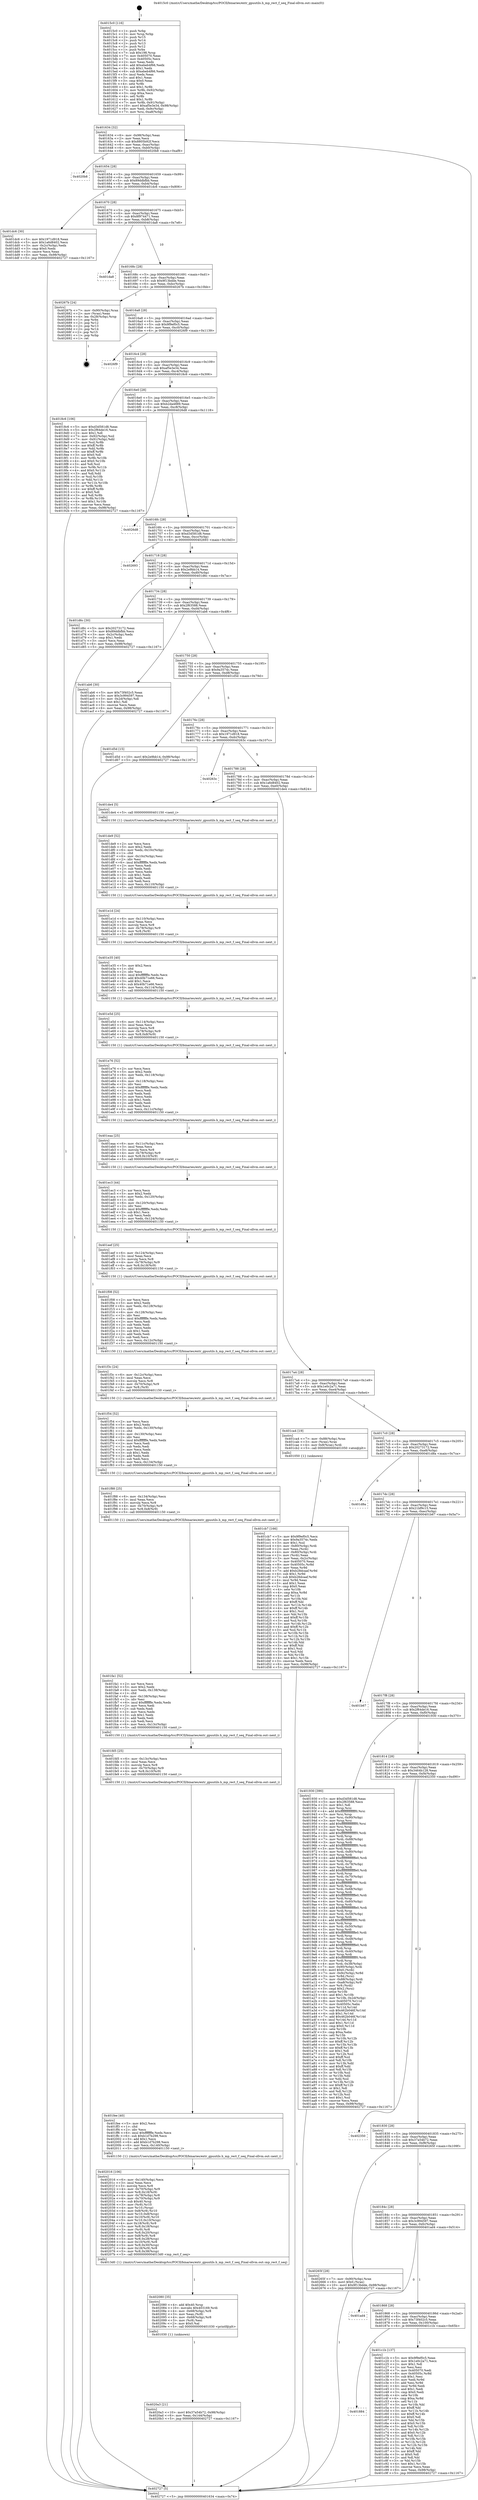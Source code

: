 digraph "0x4015c0" {
  label = "0x4015c0 (/mnt/c/Users/mathe/Desktop/tcc/POCII/binaries/extr_gpuutils.h_mp_rect_f_seq_Final-ollvm.out::main(0))"
  labelloc = "t"
  node[shape=record]

  Entry [label="",width=0.3,height=0.3,shape=circle,fillcolor=black,style=filled]
  "0x401634" [label="{
     0x401634 [32]\l
     | [instrs]\l
     &nbsp;&nbsp;0x401634 \<+6\>: mov -0x98(%rbp),%eax\l
     &nbsp;&nbsp;0x40163a \<+2\>: mov %eax,%ecx\l
     &nbsp;&nbsp;0x40163c \<+6\>: sub $0x8805b92f,%ecx\l
     &nbsp;&nbsp;0x401642 \<+6\>: mov %eax,-0xac(%rbp)\l
     &nbsp;&nbsp;0x401648 \<+6\>: mov %ecx,-0xb0(%rbp)\l
     &nbsp;&nbsp;0x40164e \<+6\>: je 00000000004020b8 \<main+0xaf8\>\l
  }"]
  "0x4020b8" [label="{
     0x4020b8\l
  }", style=dashed]
  "0x401654" [label="{
     0x401654 [28]\l
     | [instrs]\l
     &nbsp;&nbsp;0x401654 \<+5\>: jmp 0000000000401659 \<main+0x99\>\l
     &nbsp;&nbsp;0x401659 \<+6\>: mov -0xac(%rbp),%eax\l
     &nbsp;&nbsp;0x40165f \<+5\>: sub $0x89ddbfbb,%eax\l
     &nbsp;&nbsp;0x401664 \<+6\>: mov %eax,-0xb4(%rbp)\l
     &nbsp;&nbsp;0x40166a \<+6\>: je 0000000000401dc6 \<main+0x806\>\l
  }"]
  Exit [label="",width=0.3,height=0.3,shape=circle,fillcolor=black,style=filled,peripheries=2]
  "0x401dc6" [label="{
     0x401dc6 [30]\l
     | [instrs]\l
     &nbsp;&nbsp;0x401dc6 \<+5\>: mov $0x1971d918,%eax\l
     &nbsp;&nbsp;0x401dcb \<+5\>: mov $0x1a6d8402,%ecx\l
     &nbsp;&nbsp;0x401dd0 \<+3\>: mov -0x2c(%rbp),%edx\l
     &nbsp;&nbsp;0x401dd3 \<+3\>: cmp $0x0,%edx\l
     &nbsp;&nbsp;0x401dd6 \<+3\>: cmove %ecx,%eax\l
     &nbsp;&nbsp;0x401dd9 \<+6\>: mov %eax,-0x98(%rbp)\l
     &nbsp;&nbsp;0x401ddf \<+5\>: jmp 0000000000402727 \<main+0x1167\>\l
  }"]
  "0x401670" [label="{
     0x401670 [28]\l
     | [instrs]\l
     &nbsp;&nbsp;0x401670 \<+5\>: jmp 0000000000401675 \<main+0xb5\>\l
     &nbsp;&nbsp;0x401675 \<+6\>: mov -0xac(%rbp),%eax\l
     &nbsp;&nbsp;0x40167b \<+5\>: sub $0x8f974471,%eax\l
     &nbsp;&nbsp;0x401680 \<+6\>: mov %eax,-0xb8(%rbp)\l
     &nbsp;&nbsp;0x401686 \<+6\>: je 0000000000401da8 \<main+0x7e8\>\l
  }"]
  "0x4020a3" [label="{
     0x4020a3 [21]\l
     | [instrs]\l
     &nbsp;&nbsp;0x4020a3 \<+10\>: movl $0x37a54b72,-0x98(%rbp)\l
     &nbsp;&nbsp;0x4020ad \<+6\>: mov %eax,-0x144(%rbp)\l
     &nbsp;&nbsp;0x4020b3 \<+5\>: jmp 0000000000402727 \<main+0x1167\>\l
  }"]
  "0x401da8" [label="{
     0x401da8\l
  }", style=dashed]
  "0x40168c" [label="{
     0x40168c [28]\l
     | [instrs]\l
     &nbsp;&nbsp;0x40168c \<+5\>: jmp 0000000000401691 \<main+0xd1\>\l
     &nbsp;&nbsp;0x401691 \<+6\>: mov -0xac(%rbp),%eax\l
     &nbsp;&nbsp;0x401697 \<+5\>: sub $0x9f13bdde,%eax\l
     &nbsp;&nbsp;0x40169c \<+6\>: mov %eax,-0xbc(%rbp)\l
     &nbsp;&nbsp;0x4016a2 \<+6\>: je 000000000040267b \<main+0x10bb\>\l
  }"]
  "0x402080" [label="{
     0x402080 [35]\l
     | [instrs]\l
     &nbsp;&nbsp;0x402080 \<+4\>: add $0x40,%rsp\l
     &nbsp;&nbsp;0x402084 \<+10\>: movabs $0x403169,%rdi\l
     &nbsp;&nbsp;0x40208e \<+4\>: mov -0x68(%rbp),%r8\l
     &nbsp;&nbsp;0x402092 \<+3\>: mov %eax,(%r8)\l
     &nbsp;&nbsp;0x402095 \<+4\>: mov -0x68(%rbp),%r8\l
     &nbsp;&nbsp;0x402099 \<+3\>: mov (%r8),%esi\l
     &nbsp;&nbsp;0x40209c \<+2\>: mov $0x0,%al\l
     &nbsp;&nbsp;0x40209e \<+5\>: call 0000000000401030 \<printf@plt\>\l
     | [calls]\l
     &nbsp;&nbsp;0x401030 \{1\} (unknown)\l
  }"]
  "0x40267b" [label="{
     0x40267b [24]\l
     | [instrs]\l
     &nbsp;&nbsp;0x40267b \<+7\>: mov -0x90(%rbp),%rax\l
     &nbsp;&nbsp;0x402682 \<+2\>: mov (%rax),%eax\l
     &nbsp;&nbsp;0x402684 \<+4\>: lea -0x28(%rbp),%rsp\l
     &nbsp;&nbsp;0x402688 \<+1\>: pop %rbx\l
     &nbsp;&nbsp;0x402689 \<+2\>: pop %r12\l
     &nbsp;&nbsp;0x40268b \<+2\>: pop %r13\l
     &nbsp;&nbsp;0x40268d \<+2\>: pop %r14\l
     &nbsp;&nbsp;0x40268f \<+2\>: pop %r15\l
     &nbsp;&nbsp;0x402691 \<+1\>: pop %rbp\l
     &nbsp;&nbsp;0x402692 \<+1\>: ret\l
  }"]
  "0x4016a8" [label="{
     0x4016a8 [28]\l
     | [instrs]\l
     &nbsp;&nbsp;0x4016a8 \<+5\>: jmp 00000000004016ad \<main+0xed\>\l
     &nbsp;&nbsp;0x4016ad \<+6\>: mov -0xac(%rbp),%eax\l
     &nbsp;&nbsp;0x4016b3 \<+5\>: sub $0x9f9ef0c5,%eax\l
     &nbsp;&nbsp;0x4016b8 \<+6\>: mov %eax,-0xc0(%rbp)\l
     &nbsp;&nbsp;0x4016be \<+6\>: je 00000000004026f9 \<main+0x1139\>\l
  }"]
  "0x402016" [label="{
     0x402016 [106]\l
     | [instrs]\l
     &nbsp;&nbsp;0x402016 \<+6\>: mov -0x140(%rbp),%ecx\l
     &nbsp;&nbsp;0x40201c \<+3\>: imul %eax,%ecx\l
     &nbsp;&nbsp;0x40201f \<+3\>: movslq %ecx,%r8\l
     &nbsp;&nbsp;0x402022 \<+4\>: mov -0x70(%rbp),%r9\l
     &nbsp;&nbsp;0x402026 \<+4\>: mov %r8,0x18(%r9)\l
     &nbsp;&nbsp;0x40202a \<+4\>: mov -0x78(%rbp),%r8\l
     &nbsp;&nbsp;0x40202e \<+4\>: mov -0x70(%rbp),%r9\l
     &nbsp;&nbsp;0x402032 \<+4\>: sub $0x40,%rsp\l
     &nbsp;&nbsp;0x402036 \<+3\>: mov (%r8),%r10\l
     &nbsp;&nbsp;0x402039 \<+4\>: mov %r10,(%rsp)\l
     &nbsp;&nbsp;0x40203d \<+4\>: mov 0x8(%r8),%r10\l
     &nbsp;&nbsp;0x402041 \<+5\>: mov %r10,0x8(%rsp)\l
     &nbsp;&nbsp;0x402046 \<+4\>: mov 0x10(%r8),%r10\l
     &nbsp;&nbsp;0x40204a \<+5\>: mov %r10,0x10(%rsp)\l
     &nbsp;&nbsp;0x40204f \<+4\>: mov 0x18(%r8),%r8\l
     &nbsp;&nbsp;0x402053 \<+5\>: mov %r8,0x18(%rsp)\l
     &nbsp;&nbsp;0x402058 \<+3\>: mov (%r9),%r8\l
     &nbsp;&nbsp;0x40205b \<+5\>: mov %r8,0x20(%rsp)\l
     &nbsp;&nbsp;0x402060 \<+4\>: mov 0x8(%r9),%r8\l
     &nbsp;&nbsp;0x402064 \<+5\>: mov %r8,0x28(%rsp)\l
     &nbsp;&nbsp;0x402069 \<+4\>: mov 0x10(%r9),%r8\l
     &nbsp;&nbsp;0x40206d \<+5\>: mov %r8,0x30(%rsp)\l
     &nbsp;&nbsp;0x402072 \<+4\>: mov 0x18(%r9),%r8\l
     &nbsp;&nbsp;0x402076 \<+5\>: mov %r8,0x38(%rsp)\l
     &nbsp;&nbsp;0x40207b \<+5\>: call 00000000004013d0 \<mp_rect_f_seq\>\l
     | [calls]\l
     &nbsp;&nbsp;0x4013d0 \{1\} (/mnt/c/Users/mathe/Desktop/tcc/POCII/binaries/extr_gpuutils.h_mp_rect_f_seq_Final-ollvm.out::mp_rect_f_seq)\l
  }"]
  "0x4026f9" [label="{
     0x4026f9\l
  }", style=dashed]
  "0x4016c4" [label="{
     0x4016c4 [28]\l
     | [instrs]\l
     &nbsp;&nbsp;0x4016c4 \<+5\>: jmp 00000000004016c9 \<main+0x109\>\l
     &nbsp;&nbsp;0x4016c9 \<+6\>: mov -0xac(%rbp),%eax\l
     &nbsp;&nbsp;0x4016cf \<+5\>: sub $0xaf5e3e34,%eax\l
     &nbsp;&nbsp;0x4016d4 \<+6\>: mov %eax,-0xc4(%rbp)\l
     &nbsp;&nbsp;0x4016da \<+6\>: je 00000000004018c6 \<main+0x306\>\l
  }"]
  "0x401fee" [label="{
     0x401fee [40]\l
     | [instrs]\l
     &nbsp;&nbsp;0x401fee \<+5\>: mov $0x2,%ecx\l
     &nbsp;&nbsp;0x401ff3 \<+1\>: cltd\l
     &nbsp;&nbsp;0x401ff4 \<+2\>: idiv %ecx\l
     &nbsp;&nbsp;0x401ff6 \<+6\>: imul $0xfffffffe,%edx,%ecx\l
     &nbsp;&nbsp;0x401ffc \<+6\>: sub $0xb1d7b298,%ecx\l
     &nbsp;&nbsp;0x402002 \<+3\>: add $0x1,%ecx\l
     &nbsp;&nbsp;0x402005 \<+6\>: add $0xb1d7b298,%ecx\l
     &nbsp;&nbsp;0x40200b \<+6\>: mov %ecx,-0x140(%rbp)\l
     &nbsp;&nbsp;0x402011 \<+5\>: call 0000000000401150 \<next_i\>\l
     | [calls]\l
     &nbsp;&nbsp;0x401150 \{1\} (/mnt/c/Users/mathe/Desktop/tcc/POCII/binaries/extr_gpuutils.h_mp_rect_f_seq_Final-ollvm.out::next_i)\l
  }"]
  "0x4018c6" [label="{
     0x4018c6 [106]\l
     | [instrs]\l
     &nbsp;&nbsp;0x4018c6 \<+5\>: mov $0xd3d581d8,%eax\l
     &nbsp;&nbsp;0x4018cb \<+5\>: mov $0x2f64de16,%ecx\l
     &nbsp;&nbsp;0x4018d0 \<+2\>: mov $0x1,%dl\l
     &nbsp;&nbsp;0x4018d2 \<+7\>: mov -0x92(%rbp),%sil\l
     &nbsp;&nbsp;0x4018d9 \<+7\>: mov -0x91(%rbp),%dil\l
     &nbsp;&nbsp;0x4018e0 \<+3\>: mov %sil,%r8b\l
     &nbsp;&nbsp;0x4018e3 \<+4\>: xor $0xff,%r8b\l
     &nbsp;&nbsp;0x4018e7 \<+3\>: mov %dil,%r9b\l
     &nbsp;&nbsp;0x4018ea \<+4\>: xor $0xff,%r9b\l
     &nbsp;&nbsp;0x4018ee \<+3\>: xor $0x0,%dl\l
     &nbsp;&nbsp;0x4018f1 \<+3\>: mov %r8b,%r10b\l
     &nbsp;&nbsp;0x4018f4 \<+4\>: and $0x0,%r10b\l
     &nbsp;&nbsp;0x4018f8 \<+3\>: and %dl,%sil\l
     &nbsp;&nbsp;0x4018fb \<+3\>: mov %r9b,%r11b\l
     &nbsp;&nbsp;0x4018fe \<+4\>: and $0x0,%r11b\l
     &nbsp;&nbsp;0x401902 \<+3\>: and %dl,%dil\l
     &nbsp;&nbsp;0x401905 \<+3\>: or %sil,%r10b\l
     &nbsp;&nbsp;0x401908 \<+3\>: or %dil,%r11b\l
     &nbsp;&nbsp;0x40190b \<+3\>: xor %r11b,%r10b\l
     &nbsp;&nbsp;0x40190e \<+3\>: or %r9b,%r8b\l
     &nbsp;&nbsp;0x401911 \<+4\>: xor $0xff,%r8b\l
     &nbsp;&nbsp;0x401915 \<+3\>: or $0x0,%dl\l
     &nbsp;&nbsp;0x401918 \<+3\>: and %dl,%r8b\l
     &nbsp;&nbsp;0x40191b \<+3\>: or %r8b,%r10b\l
     &nbsp;&nbsp;0x40191e \<+4\>: test $0x1,%r10b\l
     &nbsp;&nbsp;0x401922 \<+3\>: cmovne %ecx,%eax\l
     &nbsp;&nbsp;0x401925 \<+6\>: mov %eax,-0x98(%rbp)\l
     &nbsp;&nbsp;0x40192b \<+5\>: jmp 0000000000402727 \<main+0x1167\>\l
  }"]
  "0x4016e0" [label="{
     0x4016e0 [28]\l
     | [instrs]\l
     &nbsp;&nbsp;0x4016e0 \<+5\>: jmp 00000000004016e5 \<main+0x125\>\l
     &nbsp;&nbsp;0x4016e5 \<+6\>: mov -0xac(%rbp),%eax\l
     &nbsp;&nbsp;0x4016eb \<+5\>: sub $0xb2da4889,%eax\l
     &nbsp;&nbsp;0x4016f0 \<+6\>: mov %eax,-0xc8(%rbp)\l
     &nbsp;&nbsp;0x4016f6 \<+6\>: je 00000000004026d8 \<main+0x1118\>\l
  }"]
  "0x402727" [label="{
     0x402727 [5]\l
     | [instrs]\l
     &nbsp;&nbsp;0x402727 \<+5\>: jmp 0000000000401634 \<main+0x74\>\l
  }"]
  "0x4015c0" [label="{
     0x4015c0 [116]\l
     | [instrs]\l
     &nbsp;&nbsp;0x4015c0 \<+1\>: push %rbp\l
     &nbsp;&nbsp;0x4015c1 \<+3\>: mov %rsp,%rbp\l
     &nbsp;&nbsp;0x4015c4 \<+2\>: push %r15\l
     &nbsp;&nbsp;0x4015c6 \<+2\>: push %r14\l
     &nbsp;&nbsp;0x4015c8 \<+2\>: push %r13\l
     &nbsp;&nbsp;0x4015ca \<+2\>: push %r12\l
     &nbsp;&nbsp;0x4015cc \<+1\>: push %rbx\l
     &nbsp;&nbsp;0x4015cd \<+7\>: sub $0x198,%rsp\l
     &nbsp;&nbsp;0x4015d4 \<+7\>: mov 0x405070,%eax\l
     &nbsp;&nbsp;0x4015db \<+7\>: mov 0x40505c,%ecx\l
     &nbsp;&nbsp;0x4015e2 \<+2\>: mov %eax,%edx\l
     &nbsp;&nbsp;0x4015e4 \<+6\>: add $0xebeb4f66,%edx\l
     &nbsp;&nbsp;0x4015ea \<+3\>: sub $0x1,%edx\l
     &nbsp;&nbsp;0x4015ed \<+6\>: sub $0xebeb4f66,%edx\l
     &nbsp;&nbsp;0x4015f3 \<+3\>: imul %edx,%eax\l
     &nbsp;&nbsp;0x4015f6 \<+3\>: and $0x1,%eax\l
     &nbsp;&nbsp;0x4015f9 \<+3\>: cmp $0x0,%eax\l
     &nbsp;&nbsp;0x4015fc \<+4\>: sete %r8b\l
     &nbsp;&nbsp;0x401600 \<+4\>: and $0x1,%r8b\l
     &nbsp;&nbsp;0x401604 \<+7\>: mov %r8b,-0x92(%rbp)\l
     &nbsp;&nbsp;0x40160b \<+3\>: cmp $0xa,%ecx\l
     &nbsp;&nbsp;0x40160e \<+4\>: setl %r8b\l
     &nbsp;&nbsp;0x401612 \<+4\>: and $0x1,%r8b\l
     &nbsp;&nbsp;0x401616 \<+7\>: mov %r8b,-0x91(%rbp)\l
     &nbsp;&nbsp;0x40161d \<+10\>: movl $0xaf5e3e34,-0x98(%rbp)\l
     &nbsp;&nbsp;0x401627 \<+6\>: mov %edi,-0x9c(%rbp)\l
     &nbsp;&nbsp;0x40162d \<+7\>: mov %rsi,-0xa8(%rbp)\l
  }"]
  "0x401fd5" [label="{
     0x401fd5 [25]\l
     | [instrs]\l
     &nbsp;&nbsp;0x401fd5 \<+6\>: mov -0x13c(%rbp),%ecx\l
     &nbsp;&nbsp;0x401fdb \<+3\>: imul %eax,%ecx\l
     &nbsp;&nbsp;0x401fde \<+3\>: movslq %ecx,%r8\l
     &nbsp;&nbsp;0x401fe1 \<+4\>: mov -0x70(%rbp),%r9\l
     &nbsp;&nbsp;0x401fe5 \<+4\>: mov %r8,0x10(%r9)\l
     &nbsp;&nbsp;0x401fe9 \<+5\>: call 0000000000401150 \<next_i\>\l
     | [calls]\l
     &nbsp;&nbsp;0x401150 \{1\} (/mnt/c/Users/mathe/Desktop/tcc/POCII/binaries/extr_gpuutils.h_mp_rect_f_seq_Final-ollvm.out::next_i)\l
  }"]
  "0x4026d8" [label="{
     0x4026d8\l
  }", style=dashed]
  "0x4016fc" [label="{
     0x4016fc [28]\l
     | [instrs]\l
     &nbsp;&nbsp;0x4016fc \<+5\>: jmp 0000000000401701 \<main+0x141\>\l
     &nbsp;&nbsp;0x401701 \<+6\>: mov -0xac(%rbp),%eax\l
     &nbsp;&nbsp;0x401707 \<+5\>: sub $0xd3d581d8,%eax\l
     &nbsp;&nbsp;0x40170c \<+6\>: mov %eax,-0xcc(%rbp)\l
     &nbsp;&nbsp;0x401712 \<+6\>: je 0000000000402693 \<main+0x10d3\>\l
  }"]
  "0x401fa1" [label="{
     0x401fa1 [52]\l
     | [instrs]\l
     &nbsp;&nbsp;0x401fa1 \<+2\>: xor %ecx,%ecx\l
     &nbsp;&nbsp;0x401fa3 \<+5\>: mov $0x2,%edx\l
     &nbsp;&nbsp;0x401fa8 \<+6\>: mov %edx,-0x138(%rbp)\l
     &nbsp;&nbsp;0x401fae \<+1\>: cltd\l
     &nbsp;&nbsp;0x401faf \<+6\>: mov -0x138(%rbp),%esi\l
     &nbsp;&nbsp;0x401fb5 \<+2\>: idiv %esi\l
     &nbsp;&nbsp;0x401fb7 \<+6\>: imul $0xfffffffe,%edx,%edx\l
     &nbsp;&nbsp;0x401fbd \<+2\>: mov %ecx,%edi\l
     &nbsp;&nbsp;0x401fbf \<+2\>: sub %edx,%edi\l
     &nbsp;&nbsp;0x401fc1 \<+2\>: mov %ecx,%edx\l
     &nbsp;&nbsp;0x401fc3 \<+3\>: sub $0x1,%edx\l
     &nbsp;&nbsp;0x401fc6 \<+2\>: add %edx,%edi\l
     &nbsp;&nbsp;0x401fc8 \<+2\>: sub %edi,%ecx\l
     &nbsp;&nbsp;0x401fca \<+6\>: mov %ecx,-0x13c(%rbp)\l
     &nbsp;&nbsp;0x401fd0 \<+5\>: call 0000000000401150 \<next_i\>\l
     | [calls]\l
     &nbsp;&nbsp;0x401150 \{1\} (/mnt/c/Users/mathe/Desktop/tcc/POCII/binaries/extr_gpuutils.h_mp_rect_f_seq_Final-ollvm.out::next_i)\l
  }"]
  "0x402693" [label="{
     0x402693\l
  }", style=dashed]
  "0x401718" [label="{
     0x401718 [28]\l
     | [instrs]\l
     &nbsp;&nbsp;0x401718 \<+5\>: jmp 000000000040171d \<main+0x15d\>\l
     &nbsp;&nbsp;0x40171d \<+6\>: mov -0xac(%rbp),%eax\l
     &nbsp;&nbsp;0x401723 \<+5\>: sub $0x2e9bb14,%eax\l
     &nbsp;&nbsp;0x401728 \<+6\>: mov %eax,-0xd0(%rbp)\l
     &nbsp;&nbsp;0x40172e \<+6\>: je 0000000000401d6c \<main+0x7ac\>\l
  }"]
  "0x401f88" [label="{
     0x401f88 [25]\l
     | [instrs]\l
     &nbsp;&nbsp;0x401f88 \<+6\>: mov -0x134(%rbp),%ecx\l
     &nbsp;&nbsp;0x401f8e \<+3\>: imul %eax,%ecx\l
     &nbsp;&nbsp;0x401f91 \<+3\>: movslq %ecx,%r8\l
     &nbsp;&nbsp;0x401f94 \<+4\>: mov -0x70(%rbp),%r9\l
     &nbsp;&nbsp;0x401f98 \<+4\>: mov %r8,0x8(%r9)\l
     &nbsp;&nbsp;0x401f9c \<+5\>: call 0000000000401150 \<next_i\>\l
     | [calls]\l
     &nbsp;&nbsp;0x401150 \{1\} (/mnt/c/Users/mathe/Desktop/tcc/POCII/binaries/extr_gpuutils.h_mp_rect_f_seq_Final-ollvm.out::next_i)\l
  }"]
  "0x401d6c" [label="{
     0x401d6c [30]\l
     | [instrs]\l
     &nbsp;&nbsp;0x401d6c \<+5\>: mov $0x20273172,%eax\l
     &nbsp;&nbsp;0x401d71 \<+5\>: mov $0x89ddbfbb,%ecx\l
     &nbsp;&nbsp;0x401d76 \<+3\>: mov -0x2c(%rbp),%edx\l
     &nbsp;&nbsp;0x401d79 \<+3\>: cmp $0x1,%edx\l
     &nbsp;&nbsp;0x401d7c \<+3\>: cmovl %ecx,%eax\l
     &nbsp;&nbsp;0x401d7f \<+6\>: mov %eax,-0x98(%rbp)\l
     &nbsp;&nbsp;0x401d85 \<+5\>: jmp 0000000000402727 \<main+0x1167\>\l
  }"]
  "0x401734" [label="{
     0x401734 [28]\l
     | [instrs]\l
     &nbsp;&nbsp;0x401734 \<+5\>: jmp 0000000000401739 \<main+0x179\>\l
     &nbsp;&nbsp;0x401739 \<+6\>: mov -0xac(%rbp),%eax\l
     &nbsp;&nbsp;0x40173f \<+5\>: sub $0x2f63588,%eax\l
     &nbsp;&nbsp;0x401744 \<+6\>: mov %eax,-0xd4(%rbp)\l
     &nbsp;&nbsp;0x40174a \<+6\>: je 0000000000401ab6 \<main+0x4f6\>\l
  }"]
  "0x401f54" [label="{
     0x401f54 [52]\l
     | [instrs]\l
     &nbsp;&nbsp;0x401f54 \<+2\>: xor %ecx,%ecx\l
     &nbsp;&nbsp;0x401f56 \<+5\>: mov $0x2,%edx\l
     &nbsp;&nbsp;0x401f5b \<+6\>: mov %edx,-0x130(%rbp)\l
     &nbsp;&nbsp;0x401f61 \<+1\>: cltd\l
     &nbsp;&nbsp;0x401f62 \<+6\>: mov -0x130(%rbp),%esi\l
     &nbsp;&nbsp;0x401f68 \<+2\>: idiv %esi\l
     &nbsp;&nbsp;0x401f6a \<+6\>: imul $0xfffffffe,%edx,%edx\l
     &nbsp;&nbsp;0x401f70 \<+2\>: mov %ecx,%edi\l
     &nbsp;&nbsp;0x401f72 \<+2\>: sub %edx,%edi\l
     &nbsp;&nbsp;0x401f74 \<+2\>: mov %ecx,%edx\l
     &nbsp;&nbsp;0x401f76 \<+3\>: sub $0x1,%edx\l
     &nbsp;&nbsp;0x401f79 \<+2\>: add %edx,%edi\l
     &nbsp;&nbsp;0x401f7b \<+2\>: sub %edi,%ecx\l
     &nbsp;&nbsp;0x401f7d \<+6\>: mov %ecx,-0x134(%rbp)\l
     &nbsp;&nbsp;0x401f83 \<+5\>: call 0000000000401150 \<next_i\>\l
     | [calls]\l
     &nbsp;&nbsp;0x401150 \{1\} (/mnt/c/Users/mathe/Desktop/tcc/POCII/binaries/extr_gpuutils.h_mp_rect_f_seq_Final-ollvm.out::next_i)\l
  }"]
  "0x401ab6" [label="{
     0x401ab6 [30]\l
     | [instrs]\l
     &nbsp;&nbsp;0x401ab6 \<+5\>: mov $0x73f402c5,%eax\l
     &nbsp;&nbsp;0x401abb \<+5\>: mov $0x3c994597,%ecx\l
     &nbsp;&nbsp;0x401ac0 \<+3\>: mov -0x2d(%rbp),%dl\l
     &nbsp;&nbsp;0x401ac3 \<+3\>: test $0x1,%dl\l
     &nbsp;&nbsp;0x401ac6 \<+3\>: cmovne %ecx,%eax\l
     &nbsp;&nbsp;0x401ac9 \<+6\>: mov %eax,-0x98(%rbp)\l
     &nbsp;&nbsp;0x401acf \<+5\>: jmp 0000000000402727 \<main+0x1167\>\l
  }"]
  "0x401750" [label="{
     0x401750 [28]\l
     | [instrs]\l
     &nbsp;&nbsp;0x401750 \<+5\>: jmp 0000000000401755 \<main+0x195\>\l
     &nbsp;&nbsp;0x401755 \<+6\>: mov -0xac(%rbp),%eax\l
     &nbsp;&nbsp;0x40175b \<+5\>: sub $0x9a3574c,%eax\l
     &nbsp;&nbsp;0x401760 \<+6\>: mov %eax,-0xd8(%rbp)\l
     &nbsp;&nbsp;0x401766 \<+6\>: je 0000000000401d5d \<main+0x79d\>\l
  }"]
  "0x401f3c" [label="{
     0x401f3c [24]\l
     | [instrs]\l
     &nbsp;&nbsp;0x401f3c \<+6\>: mov -0x12c(%rbp),%ecx\l
     &nbsp;&nbsp;0x401f42 \<+3\>: imul %eax,%ecx\l
     &nbsp;&nbsp;0x401f45 \<+3\>: movslq %ecx,%r8\l
     &nbsp;&nbsp;0x401f48 \<+4\>: mov -0x70(%rbp),%r9\l
     &nbsp;&nbsp;0x401f4c \<+3\>: mov %r8,(%r9)\l
     &nbsp;&nbsp;0x401f4f \<+5\>: call 0000000000401150 \<next_i\>\l
     | [calls]\l
     &nbsp;&nbsp;0x401150 \{1\} (/mnt/c/Users/mathe/Desktop/tcc/POCII/binaries/extr_gpuutils.h_mp_rect_f_seq_Final-ollvm.out::next_i)\l
  }"]
  "0x401d5d" [label="{
     0x401d5d [15]\l
     | [instrs]\l
     &nbsp;&nbsp;0x401d5d \<+10\>: movl $0x2e9bb14,-0x98(%rbp)\l
     &nbsp;&nbsp;0x401d67 \<+5\>: jmp 0000000000402727 \<main+0x1167\>\l
  }"]
  "0x40176c" [label="{
     0x40176c [28]\l
     | [instrs]\l
     &nbsp;&nbsp;0x40176c \<+5\>: jmp 0000000000401771 \<main+0x1b1\>\l
     &nbsp;&nbsp;0x401771 \<+6\>: mov -0xac(%rbp),%eax\l
     &nbsp;&nbsp;0x401777 \<+5\>: sub $0x1971d918,%eax\l
     &nbsp;&nbsp;0x40177c \<+6\>: mov %eax,-0xdc(%rbp)\l
     &nbsp;&nbsp;0x401782 \<+6\>: je 000000000040263c \<main+0x107c\>\l
  }"]
  "0x401f08" [label="{
     0x401f08 [52]\l
     | [instrs]\l
     &nbsp;&nbsp;0x401f08 \<+2\>: xor %ecx,%ecx\l
     &nbsp;&nbsp;0x401f0a \<+5\>: mov $0x2,%edx\l
     &nbsp;&nbsp;0x401f0f \<+6\>: mov %edx,-0x128(%rbp)\l
     &nbsp;&nbsp;0x401f15 \<+1\>: cltd\l
     &nbsp;&nbsp;0x401f16 \<+6\>: mov -0x128(%rbp),%esi\l
     &nbsp;&nbsp;0x401f1c \<+2\>: idiv %esi\l
     &nbsp;&nbsp;0x401f1e \<+6\>: imul $0xfffffffe,%edx,%edx\l
     &nbsp;&nbsp;0x401f24 \<+2\>: mov %ecx,%edi\l
     &nbsp;&nbsp;0x401f26 \<+2\>: sub %edx,%edi\l
     &nbsp;&nbsp;0x401f28 \<+2\>: mov %ecx,%edx\l
     &nbsp;&nbsp;0x401f2a \<+3\>: sub $0x1,%edx\l
     &nbsp;&nbsp;0x401f2d \<+2\>: add %edx,%edi\l
     &nbsp;&nbsp;0x401f2f \<+2\>: sub %edi,%ecx\l
     &nbsp;&nbsp;0x401f31 \<+6\>: mov %ecx,-0x12c(%rbp)\l
     &nbsp;&nbsp;0x401f37 \<+5\>: call 0000000000401150 \<next_i\>\l
     | [calls]\l
     &nbsp;&nbsp;0x401150 \{1\} (/mnt/c/Users/mathe/Desktop/tcc/POCII/binaries/extr_gpuutils.h_mp_rect_f_seq_Final-ollvm.out::next_i)\l
  }"]
  "0x40263c" [label="{
     0x40263c\l
  }", style=dashed]
  "0x401788" [label="{
     0x401788 [28]\l
     | [instrs]\l
     &nbsp;&nbsp;0x401788 \<+5\>: jmp 000000000040178d \<main+0x1cd\>\l
     &nbsp;&nbsp;0x40178d \<+6\>: mov -0xac(%rbp),%eax\l
     &nbsp;&nbsp;0x401793 \<+5\>: sub $0x1a6d8402,%eax\l
     &nbsp;&nbsp;0x401798 \<+6\>: mov %eax,-0xe0(%rbp)\l
     &nbsp;&nbsp;0x40179e \<+6\>: je 0000000000401de4 \<main+0x824\>\l
  }"]
  "0x401eef" [label="{
     0x401eef [25]\l
     | [instrs]\l
     &nbsp;&nbsp;0x401eef \<+6\>: mov -0x124(%rbp),%ecx\l
     &nbsp;&nbsp;0x401ef5 \<+3\>: imul %eax,%ecx\l
     &nbsp;&nbsp;0x401ef8 \<+3\>: movslq %ecx,%r8\l
     &nbsp;&nbsp;0x401efb \<+4\>: mov -0x78(%rbp),%r9\l
     &nbsp;&nbsp;0x401eff \<+4\>: mov %r8,0x18(%r9)\l
     &nbsp;&nbsp;0x401f03 \<+5\>: call 0000000000401150 \<next_i\>\l
     | [calls]\l
     &nbsp;&nbsp;0x401150 \{1\} (/mnt/c/Users/mathe/Desktop/tcc/POCII/binaries/extr_gpuutils.h_mp_rect_f_seq_Final-ollvm.out::next_i)\l
  }"]
  "0x401de4" [label="{
     0x401de4 [5]\l
     | [instrs]\l
     &nbsp;&nbsp;0x401de4 \<+5\>: call 0000000000401150 \<next_i\>\l
     | [calls]\l
     &nbsp;&nbsp;0x401150 \{1\} (/mnt/c/Users/mathe/Desktop/tcc/POCII/binaries/extr_gpuutils.h_mp_rect_f_seq_Final-ollvm.out::next_i)\l
  }"]
  "0x4017a4" [label="{
     0x4017a4 [28]\l
     | [instrs]\l
     &nbsp;&nbsp;0x4017a4 \<+5\>: jmp 00000000004017a9 \<main+0x1e9\>\l
     &nbsp;&nbsp;0x4017a9 \<+6\>: mov -0xac(%rbp),%eax\l
     &nbsp;&nbsp;0x4017af \<+5\>: sub $0x1e0c2a71,%eax\l
     &nbsp;&nbsp;0x4017b4 \<+6\>: mov %eax,-0xe4(%rbp)\l
     &nbsp;&nbsp;0x4017ba \<+6\>: je 0000000000401ca4 \<main+0x6e4\>\l
  }"]
  "0x401ec3" [label="{
     0x401ec3 [44]\l
     | [instrs]\l
     &nbsp;&nbsp;0x401ec3 \<+2\>: xor %ecx,%ecx\l
     &nbsp;&nbsp;0x401ec5 \<+5\>: mov $0x2,%edx\l
     &nbsp;&nbsp;0x401eca \<+6\>: mov %edx,-0x120(%rbp)\l
     &nbsp;&nbsp;0x401ed0 \<+1\>: cltd\l
     &nbsp;&nbsp;0x401ed1 \<+6\>: mov -0x120(%rbp),%esi\l
     &nbsp;&nbsp;0x401ed7 \<+2\>: idiv %esi\l
     &nbsp;&nbsp;0x401ed9 \<+6\>: imul $0xfffffffe,%edx,%edx\l
     &nbsp;&nbsp;0x401edf \<+3\>: sub $0x1,%ecx\l
     &nbsp;&nbsp;0x401ee2 \<+2\>: sub %ecx,%edx\l
     &nbsp;&nbsp;0x401ee4 \<+6\>: mov %edx,-0x124(%rbp)\l
     &nbsp;&nbsp;0x401eea \<+5\>: call 0000000000401150 \<next_i\>\l
     | [calls]\l
     &nbsp;&nbsp;0x401150 \{1\} (/mnt/c/Users/mathe/Desktop/tcc/POCII/binaries/extr_gpuutils.h_mp_rect_f_seq_Final-ollvm.out::next_i)\l
  }"]
  "0x401ca4" [label="{
     0x401ca4 [19]\l
     | [instrs]\l
     &nbsp;&nbsp;0x401ca4 \<+7\>: mov -0x88(%rbp),%rax\l
     &nbsp;&nbsp;0x401cab \<+3\>: mov (%rax),%rax\l
     &nbsp;&nbsp;0x401cae \<+4\>: mov 0x8(%rax),%rdi\l
     &nbsp;&nbsp;0x401cb2 \<+5\>: call 0000000000401050 \<atoi@plt\>\l
     | [calls]\l
     &nbsp;&nbsp;0x401050 \{1\} (unknown)\l
  }"]
  "0x4017c0" [label="{
     0x4017c0 [28]\l
     | [instrs]\l
     &nbsp;&nbsp;0x4017c0 \<+5\>: jmp 00000000004017c5 \<main+0x205\>\l
     &nbsp;&nbsp;0x4017c5 \<+6\>: mov -0xac(%rbp),%eax\l
     &nbsp;&nbsp;0x4017cb \<+5\>: sub $0x20273172,%eax\l
     &nbsp;&nbsp;0x4017d0 \<+6\>: mov %eax,-0xe8(%rbp)\l
     &nbsp;&nbsp;0x4017d6 \<+6\>: je 0000000000401d8a \<main+0x7ca\>\l
  }"]
  "0x401eaa" [label="{
     0x401eaa [25]\l
     | [instrs]\l
     &nbsp;&nbsp;0x401eaa \<+6\>: mov -0x11c(%rbp),%ecx\l
     &nbsp;&nbsp;0x401eb0 \<+3\>: imul %eax,%ecx\l
     &nbsp;&nbsp;0x401eb3 \<+3\>: movslq %ecx,%r8\l
     &nbsp;&nbsp;0x401eb6 \<+4\>: mov -0x78(%rbp),%r9\l
     &nbsp;&nbsp;0x401eba \<+4\>: mov %r8,0x10(%r9)\l
     &nbsp;&nbsp;0x401ebe \<+5\>: call 0000000000401150 \<next_i\>\l
     | [calls]\l
     &nbsp;&nbsp;0x401150 \{1\} (/mnt/c/Users/mathe/Desktop/tcc/POCII/binaries/extr_gpuutils.h_mp_rect_f_seq_Final-ollvm.out::next_i)\l
  }"]
  "0x401d8a" [label="{
     0x401d8a\l
  }", style=dashed]
  "0x4017dc" [label="{
     0x4017dc [28]\l
     | [instrs]\l
     &nbsp;&nbsp;0x4017dc \<+5\>: jmp 00000000004017e1 \<main+0x221\>\l
     &nbsp;&nbsp;0x4017e1 \<+6\>: mov -0xac(%rbp),%eax\l
     &nbsp;&nbsp;0x4017e7 \<+5\>: sub $0x21bf9c15,%eax\l
     &nbsp;&nbsp;0x4017ec \<+6\>: mov %eax,-0xec(%rbp)\l
     &nbsp;&nbsp;0x4017f2 \<+6\>: je 0000000000401b67 \<main+0x5a7\>\l
  }"]
  "0x401e76" [label="{
     0x401e76 [52]\l
     | [instrs]\l
     &nbsp;&nbsp;0x401e76 \<+2\>: xor %ecx,%ecx\l
     &nbsp;&nbsp;0x401e78 \<+5\>: mov $0x2,%edx\l
     &nbsp;&nbsp;0x401e7d \<+6\>: mov %edx,-0x118(%rbp)\l
     &nbsp;&nbsp;0x401e83 \<+1\>: cltd\l
     &nbsp;&nbsp;0x401e84 \<+6\>: mov -0x118(%rbp),%esi\l
     &nbsp;&nbsp;0x401e8a \<+2\>: idiv %esi\l
     &nbsp;&nbsp;0x401e8c \<+6\>: imul $0xfffffffe,%edx,%edx\l
     &nbsp;&nbsp;0x401e92 \<+2\>: mov %ecx,%edi\l
     &nbsp;&nbsp;0x401e94 \<+2\>: sub %edx,%edi\l
     &nbsp;&nbsp;0x401e96 \<+2\>: mov %ecx,%edx\l
     &nbsp;&nbsp;0x401e98 \<+3\>: sub $0x1,%edx\l
     &nbsp;&nbsp;0x401e9b \<+2\>: add %edx,%edi\l
     &nbsp;&nbsp;0x401e9d \<+2\>: sub %edi,%ecx\l
     &nbsp;&nbsp;0x401e9f \<+6\>: mov %ecx,-0x11c(%rbp)\l
     &nbsp;&nbsp;0x401ea5 \<+5\>: call 0000000000401150 \<next_i\>\l
     | [calls]\l
     &nbsp;&nbsp;0x401150 \{1\} (/mnt/c/Users/mathe/Desktop/tcc/POCII/binaries/extr_gpuutils.h_mp_rect_f_seq_Final-ollvm.out::next_i)\l
  }"]
  "0x401b67" [label="{
     0x401b67\l
  }", style=dashed]
  "0x4017f8" [label="{
     0x4017f8 [28]\l
     | [instrs]\l
     &nbsp;&nbsp;0x4017f8 \<+5\>: jmp 00000000004017fd \<main+0x23d\>\l
     &nbsp;&nbsp;0x4017fd \<+6\>: mov -0xac(%rbp),%eax\l
     &nbsp;&nbsp;0x401803 \<+5\>: sub $0x2f64de16,%eax\l
     &nbsp;&nbsp;0x401808 \<+6\>: mov %eax,-0xf0(%rbp)\l
     &nbsp;&nbsp;0x40180e \<+6\>: je 0000000000401930 \<main+0x370\>\l
  }"]
  "0x401e5d" [label="{
     0x401e5d [25]\l
     | [instrs]\l
     &nbsp;&nbsp;0x401e5d \<+6\>: mov -0x114(%rbp),%ecx\l
     &nbsp;&nbsp;0x401e63 \<+3\>: imul %eax,%ecx\l
     &nbsp;&nbsp;0x401e66 \<+3\>: movslq %ecx,%r8\l
     &nbsp;&nbsp;0x401e69 \<+4\>: mov -0x78(%rbp),%r9\l
     &nbsp;&nbsp;0x401e6d \<+4\>: mov %r8,0x8(%r9)\l
     &nbsp;&nbsp;0x401e71 \<+5\>: call 0000000000401150 \<next_i\>\l
     | [calls]\l
     &nbsp;&nbsp;0x401150 \{1\} (/mnt/c/Users/mathe/Desktop/tcc/POCII/binaries/extr_gpuutils.h_mp_rect_f_seq_Final-ollvm.out::next_i)\l
  }"]
  "0x401930" [label="{
     0x401930 [390]\l
     | [instrs]\l
     &nbsp;&nbsp;0x401930 \<+5\>: mov $0xd3d581d8,%eax\l
     &nbsp;&nbsp;0x401935 \<+5\>: mov $0x2f63588,%ecx\l
     &nbsp;&nbsp;0x40193a \<+2\>: mov $0x1,%dl\l
     &nbsp;&nbsp;0x40193c \<+3\>: mov %rsp,%rsi\l
     &nbsp;&nbsp;0x40193f \<+4\>: add $0xfffffffffffffff0,%rsi\l
     &nbsp;&nbsp;0x401943 \<+3\>: mov %rsi,%rsp\l
     &nbsp;&nbsp;0x401946 \<+7\>: mov %rsi,-0x90(%rbp)\l
     &nbsp;&nbsp;0x40194d \<+3\>: mov %rsp,%rsi\l
     &nbsp;&nbsp;0x401950 \<+4\>: add $0xfffffffffffffff0,%rsi\l
     &nbsp;&nbsp;0x401954 \<+3\>: mov %rsi,%rsp\l
     &nbsp;&nbsp;0x401957 \<+3\>: mov %rsp,%rdi\l
     &nbsp;&nbsp;0x40195a \<+4\>: add $0xfffffffffffffff0,%rdi\l
     &nbsp;&nbsp;0x40195e \<+3\>: mov %rdi,%rsp\l
     &nbsp;&nbsp;0x401961 \<+7\>: mov %rdi,-0x88(%rbp)\l
     &nbsp;&nbsp;0x401968 \<+3\>: mov %rsp,%rdi\l
     &nbsp;&nbsp;0x40196b \<+4\>: add $0xfffffffffffffff0,%rdi\l
     &nbsp;&nbsp;0x40196f \<+3\>: mov %rdi,%rsp\l
     &nbsp;&nbsp;0x401972 \<+4\>: mov %rdi,-0x80(%rbp)\l
     &nbsp;&nbsp;0x401976 \<+3\>: mov %rsp,%rdi\l
     &nbsp;&nbsp;0x401979 \<+4\>: add $0xffffffffffffffe0,%rdi\l
     &nbsp;&nbsp;0x40197d \<+3\>: mov %rdi,%rsp\l
     &nbsp;&nbsp;0x401980 \<+4\>: mov %rdi,-0x78(%rbp)\l
     &nbsp;&nbsp;0x401984 \<+3\>: mov %rsp,%rdi\l
     &nbsp;&nbsp;0x401987 \<+4\>: add $0xffffffffffffffe0,%rdi\l
     &nbsp;&nbsp;0x40198b \<+3\>: mov %rdi,%rsp\l
     &nbsp;&nbsp;0x40198e \<+4\>: mov %rdi,-0x70(%rbp)\l
     &nbsp;&nbsp;0x401992 \<+3\>: mov %rsp,%rdi\l
     &nbsp;&nbsp;0x401995 \<+4\>: add $0xfffffffffffffff0,%rdi\l
     &nbsp;&nbsp;0x401999 \<+3\>: mov %rdi,%rsp\l
     &nbsp;&nbsp;0x40199c \<+4\>: mov %rdi,-0x68(%rbp)\l
     &nbsp;&nbsp;0x4019a0 \<+3\>: mov %rsp,%rdi\l
     &nbsp;&nbsp;0x4019a3 \<+4\>: add $0xffffffffffffffe0,%rdi\l
     &nbsp;&nbsp;0x4019a7 \<+3\>: mov %rdi,%rsp\l
     &nbsp;&nbsp;0x4019aa \<+4\>: mov %rdi,-0x60(%rbp)\l
     &nbsp;&nbsp;0x4019ae \<+3\>: mov %rsp,%rdi\l
     &nbsp;&nbsp;0x4019b1 \<+4\>: add $0xffffffffffffffe0,%rdi\l
     &nbsp;&nbsp;0x4019b5 \<+3\>: mov %rdi,%rsp\l
     &nbsp;&nbsp;0x4019b8 \<+4\>: mov %rdi,-0x58(%rbp)\l
     &nbsp;&nbsp;0x4019bc \<+3\>: mov %rsp,%rdi\l
     &nbsp;&nbsp;0x4019bf \<+4\>: add $0xfffffffffffffff0,%rdi\l
     &nbsp;&nbsp;0x4019c3 \<+3\>: mov %rdi,%rsp\l
     &nbsp;&nbsp;0x4019c6 \<+4\>: mov %rdi,-0x50(%rbp)\l
     &nbsp;&nbsp;0x4019ca \<+3\>: mov %rsp,%rdi\l
     &nbsp;&nbsp;0x4019cd \<+4\>: add $0xffffffffffffffe0,%rdi\l
     &nbsp;&nbsp;0x4019d1 \<+3\>: mov %rdi,%rsp\l
     &nbsp;&nbsp;0x4019d4 \<+4\>: mov %rdi,-0x48(%rbp)\l
     &nbsp;&nbsp;0x4019d8 \<+3\>: mov %rsp,%rdi\l
     &nbsp;&nbsp;0x4019db \<+4\>: add $0xffffffffffffffe0,%rdi\l
     &nbsp;&nbsp;0x4019df \<+3\>: mov %rdi,%rsp\l
     &nbsp;&nbsp;0x4019e2 \<+4\>: mov %rdi,-0x40(%rbp)\l
     &nbsp;&nbsp;0x4019e6 \<+3\>: mov %rsp,%rdi\l
     &nbsp;&nbsp;0x4019e9 \<+4\>: add $0xfffffffffffffff0,%rdi\l
     &nbsp;&nbsp;0x4019ed \<+3\>: mov %rdi,%rsp\l
     &nbsp;&nbsp;0x4019f0 \<+4\>: mov %rdi,-0x38(%rbp)\l
     &nbsp;&nbsp;0x4019f4 \<+7\>: mov -0x90(%rbp),%rdi\l
     &nbsp;&nbsp;0x4019fb \<+6\>: movl $0x0,(%rdi)\l
     &nbsp;&nbsp;0x401a01 \<+7\>: mov -0x9c(%rbp),%r8d\l
     &nbsp;&nbsp;0x401a08 \<+3\>: mov %r8d,(%rsi)\l
     &nbsp;&nbsp;0x401a0b \<+7\>: mov -0x88(%rbp),%rdi\l
     &nbsp;&nbsp;0x401a12 \<+7\>: mov -0xa8(%rbp),%r9\l
     &nbsp;&nbsp;0x401a19 \<+3\>: mov %r9,(%rdi)\l
     &nbsp;&nbsp;0x401a1c \<+3\>: cmpl $0x2,(%rsi)\l
     &nbsp;&nbsp;0x401a1f \<+4\>: setne %r10b\l
     &nbsp;&nbsp;0x401a23 \<+4\>: and $0x1,%r10b\l
     &nbsp;&nbsp;0x401a27 \<+4\>: mov %r10b,-0x2d(%rbp)\l
     &nbsp;&nbsp;0x401a2b \<+8\>: mov 0x405070,%r11d\l
     &nbsp;&nbsp;0x401a33 \<+7\>: mov 0x40505c,%ebx\l
     &nbsp;&nbsp;0x401a3a \<+3\>: mov %r11d,%r14d\l
     &nbsp;&nbsp;0x401a3d \<+7\>: sub $0x462b046f,%r14d\l
     &nbsp;&nbsp;0x401a44 \<+4\>: sub $0x1,%r14d\l
     &nbsp;&nbsp;0x401a48 \<+7\>: add $0x462b046f,%r14d\l
     &nbsp;&nbsp;0x401a4f \<+4\>: imul %r14d,%r11d\l
     &nbsp;&nbsp;0x401a53 \<+4\>: and $0x1,%r11d\l
     &nbsp;&nbsp;0x401a57 \<+4\>: cmp $0x0,%r11d\l
     &nbsp;&nbsp;0x401a5b \<+4\>: sete %r10b\l
     &nbsp;&nbsp;0x401a5f \<+3\>: cmp $0xa,%ebx\l
     &nbsp;&nbsp;0x401a62 \<+4\>: setl %r15b\l
     &nbsp;&nbsp;0x401a66 \<+3\>: mov %r10b,%r12b\l
     &nbsp;&nbsp;0x401a69 \<+4\>: xor $0xff,%r12b\l
     &nbsp;&nbsp;0x401a6d \<+3\>: mov %r15b,%r13b\l
     &nbsp;&nbsp;0x401a70 \<+4\>: xor $0xff,%r13b\l
     &nbsp;&nbsp;0x401a74 \<+3\>: xor $0x1,%dl\l
     &nbsp;&nbsp;0x401a77 \<+3\>: mov %r12b,%sil\l
     &nbsp;&nbsp;0x401a7a \<+4\>: and $0xff,%sil\l
     &nbsp;&nbsp;0x401a7e \<+3\>: and %dl,%r10b\l
     &nbsp;&nbsp;0x401a81 \<+3\>: mov %r13b,%dil\l
     &nbsp;&nbsp;0x401a84 \<+4\>: and $0xff,%dil\l
     &nbsp;&nbsp;0x401a88 \<+3\>: and %dl,%r15b\l
     &nbsp;&nbsp;0x401a8b \<+3\>: or %r10b,%sil\l
     &nbsp;&nbsp;0x401a8e \<+3\>: or %r15b,%dil\l
     &nbsp;&nbsp;0x401a91 \<+3\>: xor %dil,%sil\l
     &nbsp;&nbsp;0x401a94 \<+3\>: or %r13b,%r12b\l
     &nbsp;&nbsp;0x401a97 \<+4\>: xor $0xff,%r12b\l
     &nbsp;&nbsp;0x401a9b \<+3\>: or $0x1,%dl\l
     &nbsp;&nbsp;0x401a9e \<+3\>: and %dl,%r12b\l
     &nbsp;&nbsp;0x401aa1 \<+3\>: or %r12b,%sil\l
     &nbsp;&nbsp;0x401aa4 \<+4\>: test $0x1,%sil\l
     &nbsp;&nbsp;0x401aa8 \<+3\>: cmovne %ecx,%eax\l
     &nbsp;&nbsp;0x401aab \<+6\>: mov %eax,-0x98(%rbp)\l
     &nbsp;&nbsp;0x401ab1 \<+5\>: jmp 0000000000402727 \<main+0x1167\>\l
  }"]
  "0x401814" [label="{
     0x401814 [28]\l
     | [instrs]\l
     &nbsp;&nbsp;0x401814 \<+5\>: jmp 0000000000401819 \<main+0x259\>\l
     &nbsp;&nbsp;0x401819 \<+6\>: mov -0xac(%rbp),%eax\l
     &nbsp;&nbsp;0x40181f \<+5\>: sub $0x3464b128,%eax\l
     &nbsp;&nbsp;0x401824 \<+6\>: mov %eax,-0xf4(%rbp)\l
     &nbsp;&nbsp;0x40182a \<+6\>: je 0000000000402350 \<main+0xd90\>\l
  }"]
  "0x401e35" [label="{
     0x401e35 [40]\l
     | [instrs]\l
     &nbsp;&nbsp;0x401e35 \<+5\>: mov $0x2,%ecx\l
     &nbsp;&nbsp;0x401e3a \<+1\>: cltd\l
     &nbsp;&nbsp;0x401e3b \<+2\>: idiv %ecx\l
     &nbsp;&nbsp;0x401e3d \<+6\>: imul $0xfffffffe,%edx,%ecx\l
     &nbsp;&nbsp;0x401e43 \<+6\>: add $0x40b71e66,%ecx\l
     &nbsp;&nbsp;0x401e49 \<+3\>: add $0x1,%ecx\l
     &nbsp;&nbsp;0x401e4c \<+6\>: sub $0x40b71e66,%ecx\l
     &nbsp;&nbsp;0x401e52 \<+6\>: mov %ecx,-0x114(%rbp)\l
     &nbsp;&nbsp;0x401e58 \<+5\>: call 0000000000401150 \<next_i\>\l
     | [calls]\l
     &nbsp;&nbsp;0x401150 \{1\} (/mnt/c/Users/mathe/Desktop/tcc/POCII/binaries/extr_gpuutils.h_mp_rect_f_seq_Final-ollvm.out::next_i)\l
  }"]
  "0x401e1d" [label="{
     0x401e1d [24]\l
     | [instrs]\l
     &nbsp;&nbsp;0x401e1d \<+6\>: mov -0x110(%rbp),%ecx\l
     &nbsp;&nbsp;0x401e23 \<+3\>: imul %eax,%ecx\l
     &nbsp;&nbsp;0x401e26 \<+3\>: movslq %ecx,%r8\l
     &nbsp;&nbsp;0x401e29 \<+4\>: mov -0x78(%rbp),%r9\l
     &nbsp;&nbsp;0x401e2d \<+3\>: mov %r8,(%r9)\l
     &nbsp;&nbsp;0x401e30 \<+5\>: call 0000000000401150 \<next_i\>\l
     | [calls]\l
     &nbsp;&nbsp;0x401150 \{1\} (/mnt/c/Users/mathe/Desktop/tcc/POCII/binaries/extr_gpuutils.h_mp_rect_f_seq_Final-ollvm.out::next_i)\l
  }"]
  "0x402350" [label="{
     0x402350\l
  }", style=dashed]
  "0x401830" [label="{
     0x401830 [28]\l
     | [instrs]\l
     &nbsp;&nbsp;0x401830 \<+5\>: jmp 0000000000401835 \<main+0x275\>\l
     &nbsp;&nbsp;0x401835 \<+6\>: mov -0xac(%rbp),%eax\l
     &nbsp;&nbsp;0x40183b \<+5\>: sub $0x37a54b72,%eax\l
     &nbsp;&nbsp;0x401840 \<+6\>: mov %eax,-0xf8(%rbp)\l
     &nbsp;&nbsp;0x401846 \<+6\>: je 000000000040265f \<main+0x109f\>\l
  }"]
  "0x401de9" [label="{
     0x401de9 [52]\l
     | [instrs]\l
     &nbsp;&nbsp;0x401de9 \<+2\>: xor %ecx,%ecx\l
     &nbsp;&nbsp;0x401deb \<+5\>: mov $0x2,%edx\l
     &nbsp;&nbsp;0x401df0 \<+6\>: mov %edx,-0x10c(%rbp)\l
     &nbsp;&nbsp;0x401df6 \<+1\>: cltd\l
     &nbsp;&nbsp;0x401df7 \<+6\>: mov -0x10c(%rbp),%esi\l
     &nbsp;&nbsp;0x401dfd \<+2\>: idiv %esi\l
     &nbsp;&nbsp;0x401dff \<+6\>: imul $0xfffffffe,%edx,%edx\l
     &nbsp;&nbsp;0x401e05 \<+2\>: mov %ecx,%edi\l
     &nbsp;&nbsp;0x401e07 \<+2\>: sub %edx,%edi\l
     &nbsp;&nbsp;0x401e09 \<+2\>: mov %ecx,%edx\l
     &nbsp;&nbsp;0x401e0b \<+3\>: sub $0x1,%edx\l
     &nbsp;&nbsp;0x401e0e \<+2\>: add %edx,%edi\l
     &nbsp;&nbsp;0x401e10 \<+2\>: sub %edi,%ecx\l
     &nbsp;&nbsp;0x401e12 \<+6\>: mov %ecx,-0x110(%rbp)\l
     &nbsp;&nbsp;0x401e18 \<+5\>: call 0000000000401150 \<next_i\>\l
     | [calls]\l
     &nbsp;&nbsp;0x401150 \{1\} (/mnt/c/Users/mathe/Desktop/tcc/POCII/binaries/extr_gpuutils.h_mp_rect_f_seq_Final-ollvm.out::next_i)\l
  }"]
  "0x40265f" [label="{
     0x40265f [28]\l
     | [instrs]\l
     &nbsp;&nbsp;0x40265f \<+7\>: mov -0x90(%rbp),%rax\l
     &nbsp;&nbsp;0x402666 \<+6\>: movl $0x0,(%rax)\l
     &nbsp;&nbsp;0x40266c \<+10\>: movl $0x9f13bdde,-0x98(%rbp)\l
     &nbsp;&nbsp;0x402676 \<+5\>: jmp 0000000000402727 \<main+0x1167\>\l
  }"]
  "0x40184c" [label="{
     0x40184c [28]\l
     | [instrs]\l
     &nbsp;&nbsp;0x40184c \<+5\>: jmp 0000000000401851 \<main+0x291\>\l
     &nbsp;&nbsp;0x401851 \<+6\>: mov -0xac(%rbp),%eax\l
     &nbsp;&nbsp;0x401857 \<+5\>: sub $0x3c994597,%eax\l
     &nbsp;&nbsp;0x40185c \<+6\>: mov %eax,-0xfc(%rbp)\l
     &nbsp;&nbsp;0x401862 \<+6\>: je 0000000000401ad4 \<main+0x514\>\l
  }"]
  "0x401cb7" [label="{
     0x401cb7 [166]\l
     | [instrs]\l
     &nbsp;&nbsp;0x401cb7 \<+5\>: mov $0x9f9ef0c5,%ecx\l
     &nbsp;&nbsp;0x401cbc \<+5\>: mov $0x9a3574c,%edx\l
     &nbsp;&nbsp;0x401cc1 \<+3\>: mov $0x1,%sil\l
     &nbsp;&nbsp;0x401cc4 \<+4\>: mov -0x80(%rbp),%rdi\l
     &nbsp;&nbsp;0x401cc8 \<+2\>: mov %eax,(%rdi)\l
     &nbsp;&nbsp;0x401cca \<+4\>: mov -0x80(%rbp),%rdi\l
     &nbsp;&nbsp;0x401cce \<+2\>: mov (%rdi),%eax\l
     &nbsp;&nbsp;0x401cd0 \<+3\>: mov %eax,-0x2c(%rbp)\l
     &nbsp;&nbsp;0x401cd3 \<+7\>: mov 0x405070,%eax\l
     &nbsp;&nbsp;0x401cda \<+8\>: mov 0x40505c,%r8d\l
     &nbsp;&nbsp;0x401ce2 \<+3\>: mov %eax,%r9d\l
     &nbsp;&nbsp;0x401ce5 \<+7\>: add $0xb28dcaaf,%r9d\l
     &nbsp;&nbsp;0x401cec \<+4\>: sub $0x1,%r9d\l
     &nbsp;&nbsp;0x401cf0 \<+7\>: sub $0xb28dcaaf,%r9d\l
     &nbsp;&nbsp;0x401cf7 \<+4\>: imul %r9d,%eax\l
     &nbsp;&nbsp;0x401cfb \<+3\>: and $0x1,%eax\l
     &nbsp;&nbsp;0x401cfe \<+3\>: cmp $0x0,%eax\l
     &nbsp;&nbsp;0x401d01 \<+4\>: sete %r10b\l
     &nbsp;&nbsp;0x401d05 \<+4\>: cmp $0xa,%r8d\l
     &nbsp;&nbsp;0x401d09 \<+4\>: setl %r11b\l
     &nbsp;&nbsp;0x401d0d \<+3\>: mov %r10b,%bl\l
     &nbsp;&nbsp;0x401d10 \<+3\>: xor $0xff,%bl\l
     &nbsp;&nbsp;0x401d13 \<+3\>: mov %r11b,%r14b\l
     &nbsp;&nbsp;0x401d16 \<+4\>: xor $0xff,%r14b\l
     &nbsp;&nbsp;0x401d1a \<+4\>: xor $0x1,%sil\l
     &nbsp;&nbsp;0x401d1e \<+3\>: mov %bl,%r15b\l
     &nbsp;&nbsp;0x401d21 \<+4\>: and $0xff,%r15b\l
     &nbsp;&nbsp;0x401d25 \<+3\>: and %sil,%r10b\l
     &nbsp;&nbsp;0x401d28 \<+3\>: mov %r14b,%r12b\l
     &nbsp;&nbsp;0x401d2b \<+4\>: and $0xff,%r12b\l
     &nbsp;&nbsp;0x401d2f \<+3\>: and %sil,%r11b\l
     &nbsp;&nbsp;0x401d32 \<+3\>: or %r10b,%r15b\l
     &nbsp;&nbsp;0x401d35 \<+3\>: or %r11b,%r12b\l
     &nbsp;&nbsp;0x401d38 \<+3\>: xor %r12b,%r15b\l
     &nbsp;&nbsp;0x401d3b \<+3\>: or %r14b,%bl\l
     &nbsp;&nbsp;0x401d3e \<+3\>: xor $0xff,%bl\l
     &nbsp;&nbsp;0x401d41 \<+4\>: or $0x1,%sil\l
     &nbsp;&nbsp;0x401d45 \<+3\>: and %sil,%bl\l
     &nbsp;&nbsp;0x401d48 \<+3\>: or %bl,%r15b\l
     &nbsp;&nbsp;0x401d4b \<+4\>: test $0x1,%r15b\l
     &nbsp;&nbsp;0x401d4f \<+3\>: cmovne %edx,%ecx\l
     &nbsp;&nbsp;0x401d52 \<+6\>: mov %ecx,-0x98(%rbp)\l
     &nbsp;&nbsp;0x401d58 \<+5\>: jmp 0000000000402727 \<main+0x1167\>\l
  }"]
  "0x401ad4" [label="{
     0x401ad4\l
  }", style=dashed]
  "0x401868" [label="{
     0x401868 [28]\l
     | [instrs]\l
     &nbsp;&nbsp;0x401868 \<+5\>: jmp 000000000040186d \<main+0x2ad\>\l
     &nbsp;&nbsp;0x40186d \<+6\>: mov -0xac(%rbp),%eax\l
     &nbsp;&nbsp;0x401873 \<+5\>: sub $0x73f402c5,%eax\l
     &nbsp;&nbsp;0x401878 \<+6\>: mov %eax,-0x100(%rbp)\l
     &nbsp;&nbsp;0x40187e \<+6\>: je 0000000000401c1b \<main+0x65b\>\l
  }"]
  "0x401884" [label="{
     0x401884\l
  }", style=dashed]
  "0x401c1b" [label="{
     0x401c1b [137]\l
     | [instrs]\l
     &nbsp;&nbsp;0x401c1b \<+5\>: mov $0x9f9ef0c5,%eax\l
     &nbsp;&nbsp;0x401c20 \<+5\>: mov $0x1e0c2a71,%ecx\l
     &nbsp;&nbsp;0x401c25 \<+2\>: mov $0x1,%dl\l
     &nbsp;&nbsp;0x401c27 \<+2\>: xor %esi,%esi\l
     &nbsp;&nbsp;0x401c29 \<+7\>: mov 0x405070,%edi\l
     &nbsp;&nbsp;0x401c30 \<+8\>: mov 0x40505c,%r8d\l
     &nbsp;&nbsp;0x401c38 \<+3\>: sub $0x1,%esi\l
     &nbsp;&nbsp;0x401c3b \<+3\>: mov %edi,%r9d\l
     &nbsp;&nbsp;0x401c3e \<+3\>: add %esi,%r9d\l
     &nbsp;&nbsp;0x401c41 \<+4\>: imul %r9d,%edi\l
     &nbsp;&nbsp;0x401c45 \<+3\>: and $0x1,%edi\l
     &nbsp;&nbsp;0x401c48 \<+3\>: cmp $0x0,%edi\l
     &nbsp;&nbsp;0x401c4b \<+4\>: sete %r10b\l
     &nbsp;&nbsp;0x401c4f \<+4\>: cmp $0xa,%r8d\l
     &nbsp;&nbsp;0x401c53 \<+4\>: setl %r11b\l
     &nbsp;&nbsp;0x401c57 \<+3\>: mov %r10b,%bl\l
     &nbsp;&nbsp;0x401c5a \<+3\>: xor $0xff,%bl\l
     &nbsp;&nbsp;0x401c5d \<+3\>: mov %r11b,%r14b\l
     &nbsp;&nbsp;0x401c60 \<+4\>: xor $0xff,%r14b\l
     &nbsp;&nbsp;0x401c64 \<+3\>: xor $0x0,%dl\l
     &nbsp;&nbsp;0x401c67 \<+3\>: mov %bl,%r15b\l
     &nbsp;&nbsp;0x401c6a \<+4\>: and $0x0,%r15b\l
     &nbsp;&nbsp;0x401c6e \<+3\>: and %dl,%r10b\l
     &nbsp;&nbsp;0x401c71 \<+3\>: mov %r14b,%r12b\l
     &nbsp;&nbsp;0x401c74 \<+4\>: and $0x0,%r12b\l
     &nbsp;&nbsp;0x401c78 \<+3\>: and %dl,%r11b\l
     &nbsp;&nbsp;0x401c7b \<+3\>: or %r10b,%r15b\l
     &nbsp;&nbsp;0x401c7e \<+3\>: or %r11b,%r12b\l
     &nbsp;&nbsp;0x401c81 \<+3\>: xor %r12b,%r15b\l
     &nbsp;&nbsp;0x401c84 \<+3\>: or %r14b,%bl\l
     &nbsp;&nbsp;0x401c87 \<+3\>: xor $0xff,%bl\l
     &nbsp;&nbsp;0x401c8a \<+3\>: or $0x0,%dl\l
     &nbsp;&nbsp;0x401c8d \<+2\>: and %dl,%bl\l
     &nbsp;&nbsp;0x401c8f \<+3\>: or %bl,%r15b\l
     &nbsp;&nbsp;0x401c92 \<+4\>: test $0x1,%r15b\l
     &nbsp;&nbsp;0x401c96 \<+3\>: cmovne %ecx,%eax\l
     &nbsp;&nbsp;0x401c99 \<+6\>: mov %eax,-0x98(%rbp)\l
     &nbsp;&nbsp;0x401c9f \<+5\>: jmp 0000000000402727 \<main+0x1167\>\l
  }"]
  Entry -> "0x4015c0" [label=" 1"]
  "0x401634" -> "0x4020b8" [label=" 0"]
  "0x401634" -> "0x401654" [label=" 11"]
  "0x40267b" -> Exit [label=" 1"]
  "0x401654" -> "0x401dc6" [label=" 1"]
  "0x401654" -> "0x401670" [label=" 10"]
  "0x40265f" -> "0x402727" [label=" 1"]
  "0x401670" -> "0x401da8" [label=" 0"]
  "0x401670" -> "0x40168c" [label=" 10"]
  "0x4020a3" -> "0x402727" [label=" 1"]
  "0x40168c" -> "0x40267b" [label=" 1"]
  "0x40168c" -> "0x4016a8" [label=" 9"]
  "0x402080" -> "0x4020a3" [label=" 1"]
  "0x4016a8" -> "0x4026f9" [label=" 0"]
  "0x4016a8" -> "0x4016c4" [label=" 9"]
  "0x402016" -> "0x402080" [label=" 1"]
  "0x4016c4" -> "0x4018c6" [label=" 1"]
  "0x4016c4" -> "0x4016e0" [label=" 8"]
  "0x4018c6" -> "0x402727" [label=" 1"]
  "0x4015c0" -> "0x401634" [label=" 1"]
  "0x402727" -> "0x401634" [label=" 10"]
  "0x401fee" -> "0x402016" [label=" 1"]
  "0x4016e0" -> "0x4026d8" [label=" 0"]
  "0x4016e0" -> "0x4016fc" [label=" 8"]
  "0x401fd5" -> "0x401fee" [label=" 1"]
  "0x4016fc" -> "0x402693" [label=" 0"]
  "0x4016fc" -> "0x401718" [label=" 8"]
  "0x401fa1" -> "0x401fd5" [label=" 1"]
  "0x401718" -> "0x401d6c" [label=" 1"]
  "0x401718" -> "0x401734" [label=" 7"]
  "0x401f88" -> "0x401fa1" [label=" 1"]
  "0x401734" -> "0x401ab6" [label=" 1"]
  "0x401734" -> "0x401750" [label=" 6"]
  "0x401f54" -> "0x401f88" [label=" 1"]
  "0x401750" -> "0x401d5d" [label=" 1"]
  "0x401750" -> "0x40176c" [label=" 5"]
  "0x401f3c" -> "0x401f54" [label=" 1"]
  "0x40176c" -> "0x40263c" [label=" 0"]
  "0x40176c" -> "0x401788" [label=" 5"]
  "0x401f08" -> "0x401f3c" [label=" 1"]
  "0x401788" -> "0x401de4" [label=" 1"]
  "0x401788" -> "0x4017a4" [label=" 4"]
  "0x401eef" -> "0x401f08" [label=" 1"]
  "0x4017a4" -> "0x401ca4" [label=" 1"]
  "0x4017a4" -> "0x4017c0" [label=" 3"]
  "0x401ec3" -> "0x401eef" [label=" 1"]
  "0x4017c0" -> "0x401d8a" [label=" 0"]
  "0x4017c0" -> "0x4017dc" [label=" 3"]
  "0x401eaa" -> "0x401ec3" [label=" 1"]
  "0x4017dc" -> "0x401b67" [label=" 0"]
  "0x4017dc" -> "0x4017f8" [label=" 3"]
  "0x401e76" -> "0x401eaa" [label=" 1"]
  "0x4017f8" -> "0x401930" [label=" 1"]
  "0x4017f8" -> "0x401814" [label=" 2"]
  "0x401e5d" -> "0x401e76" [label=" 1"]
  "0x401930" -> "0x402727" [label=" 1"]
  "0x401ab6" -> "0x402727" [label=" 1"]
  "0x401e35" -> "0x401e5d" [label=" 1"]
  "0x401814" -> "0x402350" [label=" 0"]
  "0x401814" -> "0x401830" [label=" 2"]
  "0x401e1d" -> "0x401e35" [label=" 1"]
  "0x401830" -> "0x40265f" [label=" 1"]
  "0x401830" -> "0x40184c" [label=" 1"]
  "0x401de9" -> "0x401e1d" [label=" 1"]
  "0x40184c" -> "0x401ad4" [label=" 0"]
  "0x40184c" -> "0x401868" [label=" 1"]
  "0x401de4" -> "0x401de9" [label=" 1"]
  "0x401868" -> "0x401c1b" [label=" 1"]
  "0x401868" -> "0x401884" [label=" 0"]
  "0x401c1b" -> "0x402727" [label=" 1"]
  "0x401ca4" -> "0x401cb7" [label=" 1"]
  "0x401cb7" -> "0x402727" [label=" 1"]
  "0x401d5d" -> "0x402727" [label=" 1"]
  "0x401d6c" -> "0x402727" [label=" 1"]
  "0x401dc6" -> "0x402727" [label=" 1"]
}
